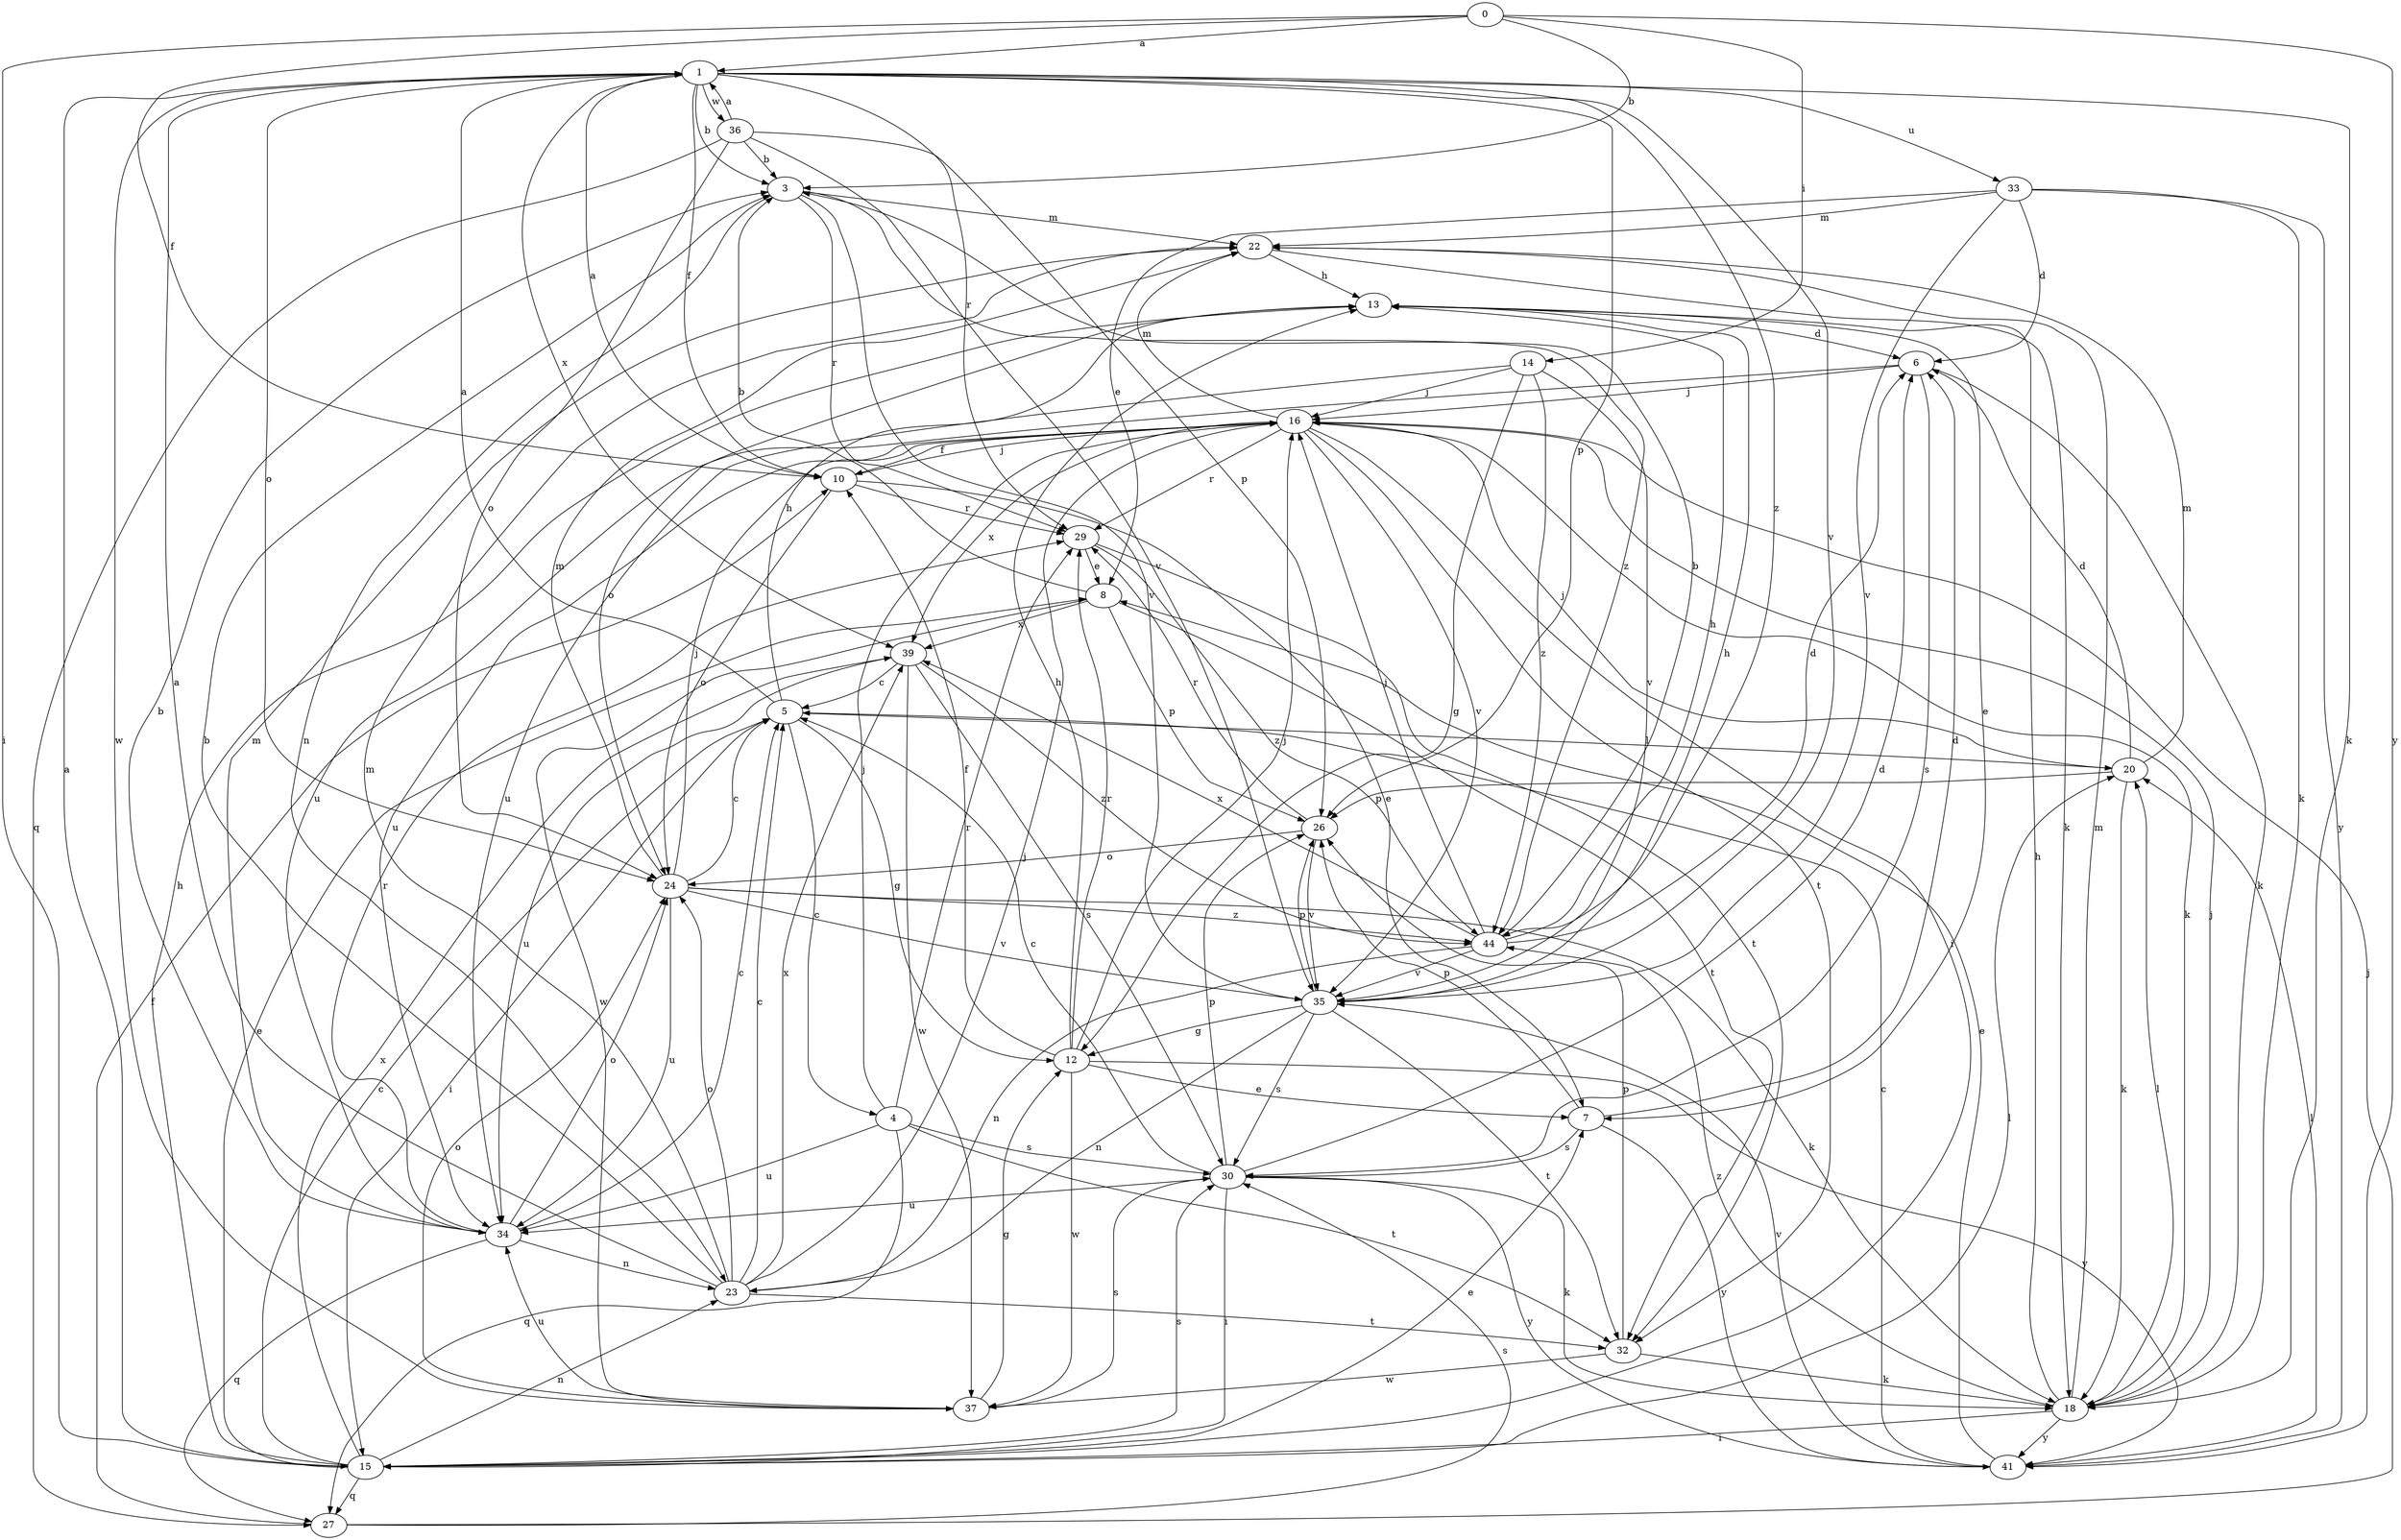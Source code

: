 strict digraph  {
0;
1;
3;
4;
5;
6;
7;
8;
10;
12;
13;
14;
15;
16;
18;
20;
22;
23;
24;
26;
27;
29;
30;
32;
33;
34;
35;
36;
37;
39;
41;
44;
0 -> 1  [label=a];
0 -> 3  [label=b];
0 -> 10  [label=f];
0 -> 14  [label=i];
0 -> 15  [label=i];
0 -> 41  [label=y];
1 -> 3  [label=b];
1 -> 10  [label=f];
1 -> 18  [label=k];
1 -> 24  [label=o];
1 -> 26  [label=p];
1 -> 29  [label=r];
1 -> 33  [label=u];
1 -> 35  [label=v];
1 -> 36  [label=w];
1 -> 37  [label=w];
1 -> 39  [label=x];
1 -> 44  [label=z];
3 -> 22  [label=m];
3 -> 23  [label=n];
3 -> 29  [label=r];
3 -> 35  [label=v];
3 -> 44  [label=z];
4 -> 16  [label=j];
4 -> 27  [label=q];
4 -> 29  [label=r];
4 -> 30  [label=s];
4 -> 32  [label=t];
4 -> 34  [label=u];
5 -> 1  [label=a];
5 -> 4  [label=c];
5 -> 12  [label=g];
5 -> 13  [label=h];
5 -> 15  [label=i];
5 -> 20  [label=l];
6 -> 16  [label=j];
6 -> 18  [label=k];
6 -> 30  [label=s];
6 -> 34  [label=u];
7 -> 6  [label=d];
7 -> 26  [label=p];
7 -> 30  [label=s];
7 -> 41  [label=y];
8 -> 3  [label=b];
8 -> 26  [label=p];
8 -> 32  [label=t];
8 -> 37  [label=w];
8 -> 39  [label=x];
10 -> 1  [label=a];
10 -> 7  [label=e];
10 -> 16  [label=j];
10 -> 24  [label=o];
10 -> 29  [label=r];
12 -> 7  [label=e];
12 -> 10  [label=f];
12 -> 13  [label=h];
12 -> 16  [label=j];
12 -> 29  [label=r];
12 -> 37  [label=w];
12 -> 41  [label=y];
13 -> 6  [label=d];
13 -> 7  [label=e];
13 -> 24  [label=o];
14 -> 12  [label=g];
14 -> 16  [label=j];
14 -> 34  [label=u];
14 -> 35  [label=v];
14 -> 44  [label=z];
15 -> 1  [label=a];
15 -> 5  [label=c];
15 -> 7  [label=e];
15 -> 8  [label=e];
15 -> 13  [label=h];
15 -> 20  [label=l];
15 -> 23  [label=n];
15 -> 27  [label=q];
15 -> 30  [label=s];
15 -> 39  [label=x];
16 -> 10  [label=f];
16 -> 15  [label=i];
16 -> 18  [label=k];
16 -> 22  [label=m];
16 -> 29  [label=r];
16 -> 32  [label=t];
16 -> 34  [label=u];
16 -> 35  [label=v];
16 -> 39  [label=x];
18 -> 13  [label=h];
18 -> 15  [label=i];
18 -> 16  [label=j];
18 -> 20  [label=l];
18 -> 22  [label=m];
18 -> 41  [label=y];
18 -> 44  [label=z];
20 -> 6  [label=d];
20 -> 16  [label=j];
20 -> 18  [label=k];
20 -> 22  [label=m];
20 -> 26  [label=p];
22 -> 13  [label=h];
22 -> 18  [label=k];
23 -> 1  [label=a];
23 -> 3  [label=b];
23 -> 5  [label=c];
23 -> 16  [label=j];
23 -> 22  [label=m];
23 -> 24  [label=o];
23 -> 32  [label=t];
23 -> 39  [label=x];
24 -> 5  [label=c];
24 -> 16  [label=j];
24 -> 18  [label=k];
24 -> 22  [label=m];
24 -> 34  [label=u];
24 -> 35  [label=v];
24 -> 44  [label=z];
26 -> 24  [label=o];
26 -> 29  [label=r];
26 -> 35  [label=v];
27 -> 10  [label=f];
27 -> 16  [label=j];
27 -> 30  [label=s];
29 -> 8  [label=e];
29 -> 32  [label=t];
29 -> 44  [label=z];
30 -> 5  [label=c];
30 -> 6  [label=d];
30 -> 15  [label=i];
30 -> 18  [label=k];
30 -> 26  [label=p];
30 -> 34  [label=u];
30 -> 41  [label=y];
32 -> 18  [label=k];
32 -> 26  [label=p];
32 -> 37  [label=w];
33 -> 6  [label=d];
33 -> 8  [label=e];
33 -> 18  [label=k];
33 -> 22  [label=m];
33 -> 35  [label=v];
33 -> 41  [label=y];
34 -> 3  [label=b];
34 -> 5  [label=c];
34 -> 22  [label=m];
34 -> 23  [label=n];
34 -> 24  [label=o];
34 -> 27  [label=q];
34 -> 29  [label=r];
35 -> 12  [label=g];
35 -> 13  [label=h];
35 -> 23  [label=n];
35 -> 26  [label=p];
35 -> 30  [label=s];
35 -> 32  [label=t];
36 -> 1  [label=a];
36 -> 3  [label=b];
36 -> 24  [label=o];
36 -> 26  [label=p];
36 -> 27  [label=q];
36 -> 35  [label=v];
37 -> 12  [label=g];
37 -> 24  [label=o];
37 -> 30  [label=s];
37 -> 34  [label=u];
39 -> 5  [label=c];
39 -> 30  [label=s];
39 -> 34  [label=u];
39 -> 37  [label=w];
39 -> 44  [label=z];
41 -> 5  [label=c];
41 -> 8  [label=e];
41 -> 20  [label=l];
41 -> 35  [label=v];
44 -> 3  [label=b];
44 -> 6  [label=d];
44 -> 13  [label=h];
44 -> 16  [label=j];
44 -> 23  [label=n];
44 -> 35  [label=v];
44 -> 39  [label=x];
}
